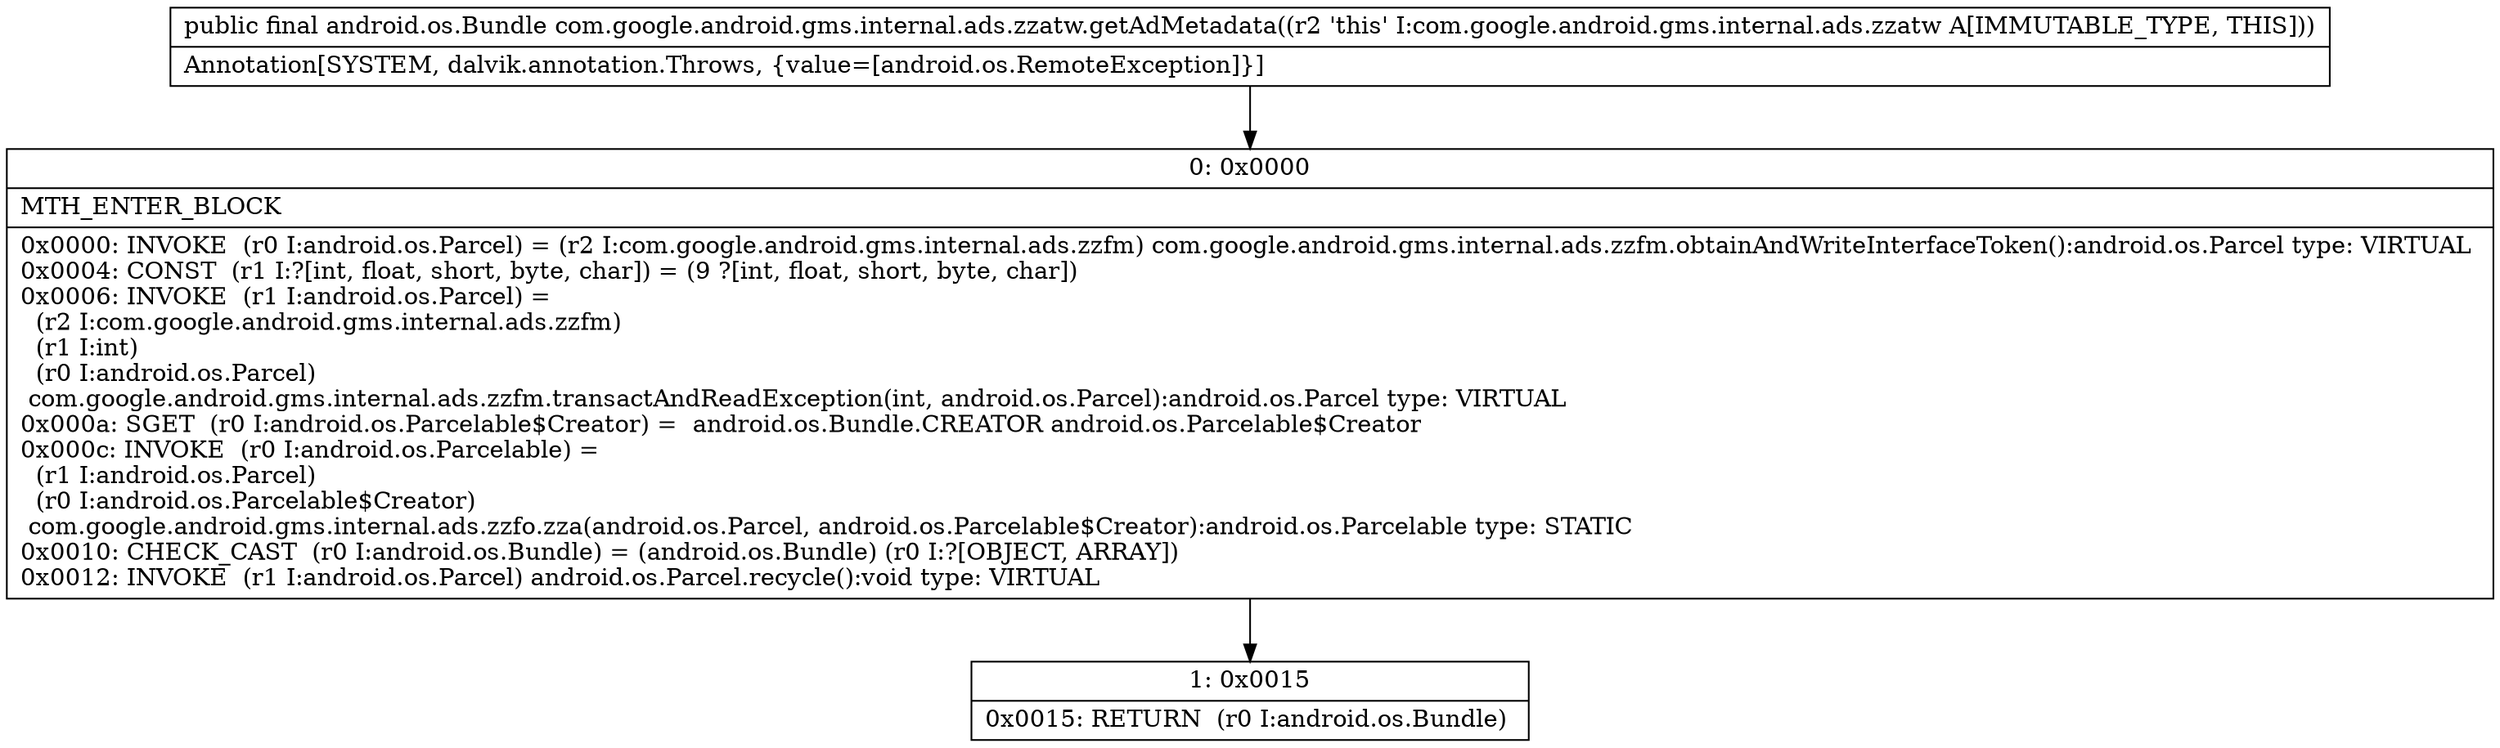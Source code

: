 digraph "CFG forcom.google.android.gms.internal.ads.zzatw.getAdMetadata()Landroid\/os\/Bundle;" {
Node_0 [shape=record,label="{0\:\ 0x0000|MTH_ENTER_BLOCK\l|0x0000: INVOKE  (r0 I:android.os.Parcel) = (r2 I:com.google.android.gms.internal.ads.zzfm) com.google.android.gms.internal.ads.zzfm.obtainAndWriteInterfaceToken():android.os.Parcel type: VIRTUAL \l0x0004: CONST  (r1 I:?[int, float, short, byte, char]) = (9 ?[int, float, short, byte, char]) \l0x0006: INVOKE  (r1 I:android.os.Parcel) = \l  (r2 I:com.google.android.gms.internal.ads.zzfm)\l  (r1 I:int)\l  (r0 I:android.os.Parcel)\l com.google.android.gms.internal.ads.zzfm.transactAndReadException(int, android.os.Parcel):android.os.Parcel type: VIRTUAL \l0x000a: SGET  (r0 I:android.os.Parcelable$Creator) =  android.os.Bundle.CREATOR android.os.Parcelable$Creator \l0x000c: INVOKE  (r0 I:android.os.Parcelable) = \l  (r1 I:android.os.Parcel)\l  (r0 I:android.os.Parcelable$Creator)\l com.google.android.gms.internal.ads.zzfo.zza(android.os.Parcel, android.os.Parcelable$Creator):android.os.Parcelable type: STATIC \l0x0010: CHECK_CAST  (r0 I:android.os.Bundle) = (android.os.Bundle) (r0 I:?[OBJECT, ARRAY]) \l0x0012: INVOKE  (r1 I:android.os.Parcel) android.os.Parcel.recycle():void type: VIRTUAL \l}"];
Node_1 [shape=record,label="{1\:\ 0x0015|0x0015: RETURN  (r0 I:android.os.Bundle) \l}"];
MethodNode[shape=record,label="{public final android.os.Bundle com.google.android.gms.internal.ads.zzatw.getAdMetadata((r2 'this' I:com.google.android.gms.internal.ads.zzatw A[IMMUTABLE_TYPE, THIS]))  | Annotation[SYSTEM, dalvik.annotation.Throws, \{value=[android.os.RemoteException]\}]\l}"];
MethodNode -> Node_0;
Node_0 -> Node_1;
}

